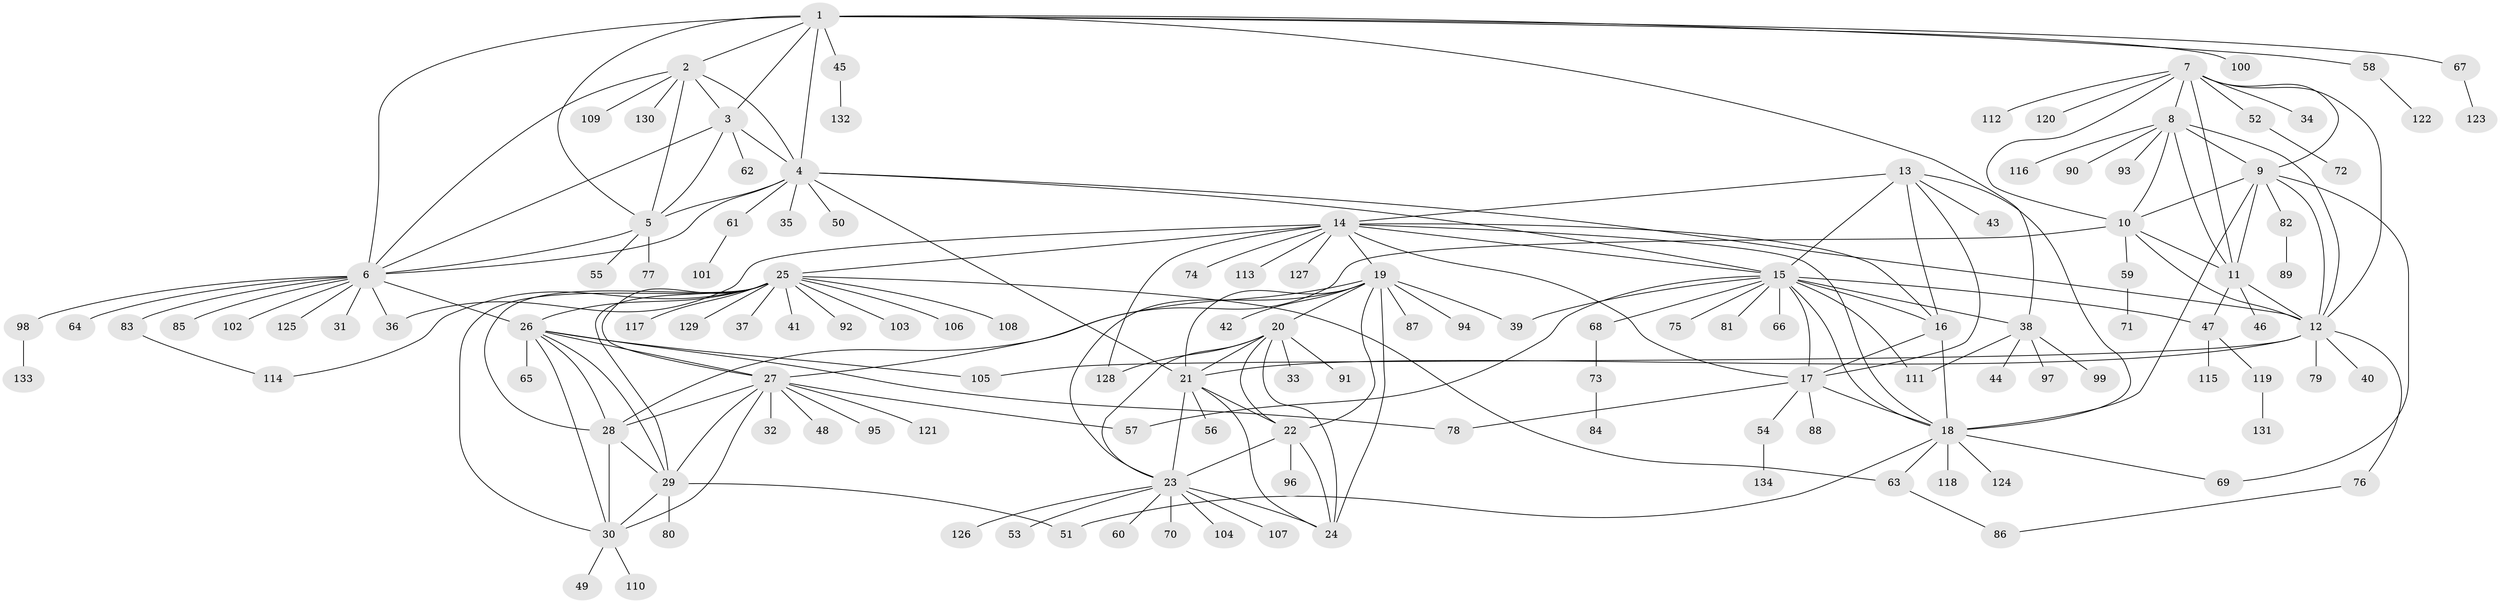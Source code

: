 // Generated by graph-tools (version 1.1) at 2025/56/03/09/25 04:56:03]
// undirected, 134 vertices, 203 edges
graph export_dot {
graph [start="1"]
  node [color=gray90,style=filled];
  1;
  2;
  3;
  4;
  5;
  6;
  7;
  8;
  9;
  10;
  11;
  12;
  13;
  14;
  15;
  16;
  17;
  18;
  19;
  20;
  21;
  22;
  23;
  24;
  25;
  26;
  27;
  28;
  29;
  30;
  31;
  32;
  33;
  34;
  35;
  36;
  37;
  38;
  39;
  40;
  41;
  42;
  43;
  44;
  45;
  46;
  47;
  48;
  49;
  50;
  51;
  52;
  53;
  54;
  55;
  56;
  57;
  58;
  59;
  60;
  61;
  62;
  63;
  64;
  65;
  66;
  67;
  68;
  69;
  70;
  71;
  72;
  73;
  74;
  75;
  76;
  77;
  78;
  79;
  80;
  81;
  82;
  83;
  84;
  85;
  86;
  87;
  88;
  89;
  90;
  91;
  92;
  93;
  94;
  95;
  96;
  97;
  98;
  99;
  100;
  101;
  102;
  103;
  104;
  105;
  106;
  107;
  108;
  109;
  110;
  111;
  112;
  113;
  114;
  115;
  116;
  117;
  118;
  119;
  120;
  121;
  122;
  123;
  124;
  125;
  126;
  127;
  128;
  129;
  130;
  131;
  132;
  133;
  134;
  1 -- 2;
  1 -- 3;
  1 -- 4;
  1 -- 5;
  1 -- 6;
  1 -- 38;
  1 -- 45;
  1 -- 58;
  1 -- 67;
  1 -- 100;
  2 -- 3;
  2 -- 4;
  2 -- 5;
  2 -- 6;
  2 -- 109;
  2 -- 130;
  3 -- 4;
  3 -- 5;
  3 -- 6;
  3 -- 62;
  4 -- 5;
  4 -- 6;
  4 -- 12;
  4 -- 15;
  4 -- 21;
  4 -- 35;
  4 -- 50;
  4 -- 61;
  5 -- 6;
  5 -- 55;
  5 -- 77;
  6 -- 26;
  6 -- 31;
  6 -- 36;
  6 -- 64;
  6 -- 83;
  6 -- 85;
  6 -- 98;
  6 -- 102;
  6 -- 125;
  7 -- 8;
  7 -- 9;
  7 -- 10;
  7 -- 11;
  7 -- 12;
  7 -- 34;
  7 -- 52;
  7 -- 112;
  7 -- 120;
  8 -- 9;
  8 -- 10;
  8 -- 11;
  8 -- 12;
  8 -- 90;
  8 -- 93;
  8 -- 116;
  9 -- 10;
  9 -- 11;
  9 -- 12;
  9 -- 18;
  9 -- 69;
  9 -- 82;
  10 -- 11;
  10 -- 12;
  10 -- 27;
  10 -- 59;
  11 -- 12;
  11 -- 46;
  11 -- 47;
  12 -- 21;
  12 -- 40;
  12 -- 76;
  12 -- 79;
  12 -- 105;
  13 -- 14;
  13 -- 15;
  13 -- 16;
  13 -- 17;
  13 -- 18;
  13 -- 43;
  14 -- 15;
  14 -- 16;
  14 -- 17;
  14 -- 18;
  14 -- 19;
  14 -- 25;
  14 -- 36;
  14 -- 74;
  14 -- 113;
  14 -- 127;
  14 -- 128;
  15 -- 16;
  15 -- 17;
  15 -- 18;
  15 -- 38;
  15 -- 39;
  15 -- 47;
  15 -- 57;
  15 -- 66;
  15 -- 68;
  15 -- 75;
  15 -- 81;
  15 -- 111;
  16 -- 17;
  16 -- 18;
  17 -- 18;
  17 -- 54;
  17 -- 78;
  17 -- 88;
  18 -- 51;
  18 -- 63;
  18 -- 69;
  18 -- 118;
  18 -- 124;
  19 -- 20;
  19 -- 21;
  19 -- 22;
  19 -- 23;
  19 -- 24;
  19 -- 28;
  19 -- 39;
  19 -- 42;
  19 -- 87;
  19 -- 94;
  20 -- 21;
  20 -- 22;
  20 -- 23;
  20 -- 24;
  20 -- 33;
  20 -- 91;
  20 -- 128;
  21 -- 22;
  21 -- 23;
  21 -- 24;
  21 -- 56;
  22 -- 23;
  22 -- 24;
  22 -- 96;
  23 -- 24;
  23 -- 53;
  23 -- 60;
  23 -- 70;
  23 -- 104;
  23 -- 107;
  23 -- 126;
  25 -- 26;
  25 -- 27;
  25 -- 28;
  25 -- 29;
  25 -- 30;
  25 -- 37;
  25 -- 41;
  25 -- 63;
  25 -- 92;
  25 -- 103;
  25 -- 106;
  25 -- 108;
  25 -- 114;
  25 -- 117;
  25 -- 129;
  26 -- 27;
  26 -- 28;
  26 -- 29;
  26 -- 30;
  26 -- 65;
  26 -- 78;
  26 -- 105;
  27 -- 28;
  27 -- 29;
  27 -- 30;
  27 -- 32;
  27 -- 48;
  27 -- 57;
  27 -- 95;
  27 -- 121;
  28 -- 29;
  28 -- 30;
  29 -- 30;
  29 -- 51;
  29 -- 80;
  30 -- 49;
  30 -- 110;
  38 -- 44;
  38 -- 97;
  38 -- 99;
  38 -- 111;
  45 -- 132;
  47 -- 115;
  47 -- 119;
  52 -- 72;
  54 -- 134;
  58 -- 122;
  59 -- 71;
  61 -- 101;
  63 -- 86;
  67 -- 123;
  68 -- 73;
  73 -- 84;
  76 -- 86;
  82 -- 89;
  83 -- 114;
  98 -- 133;
  119 -- 131;
}

